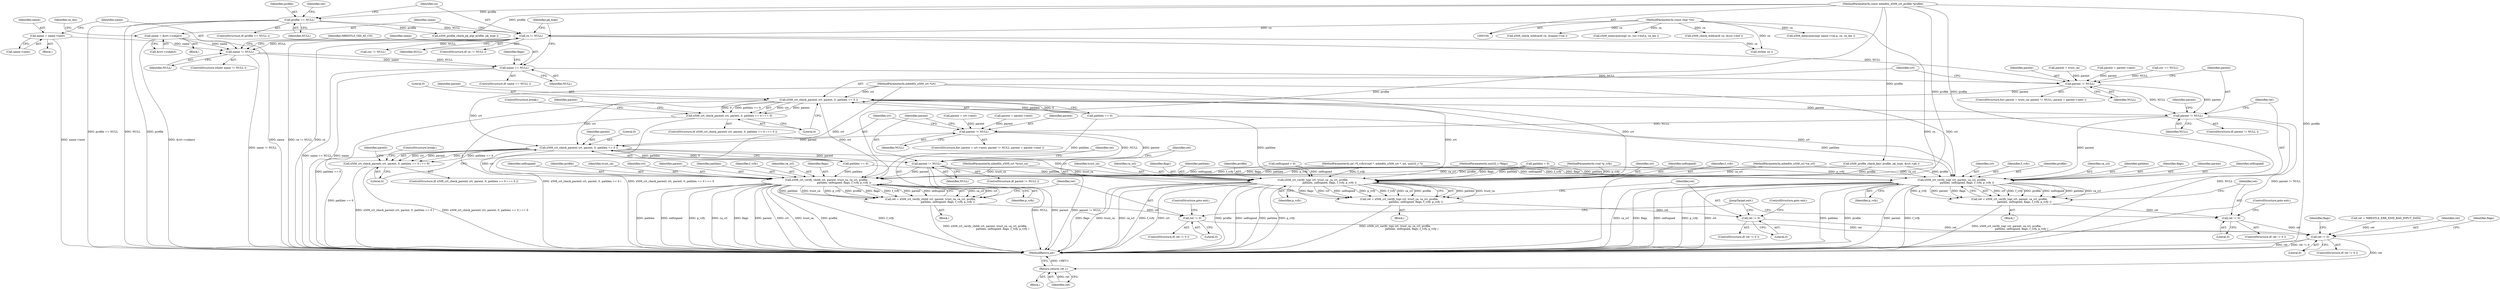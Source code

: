 digraph "0_mbedtls_d15795acd5074e0b44e71f7ede8bdfe1b48591fc@pointer" {
"1000312" [label="(Call,name == NULL)"];
"1000243" [label="(Call,name != NULL)"];
"1000306" [label="(Call,name = name->next)"];
"1000149" [label="(Call,name = &crt->subject)"];
"1000145" [label="(Call,cn != NULL)"];
"1000109" [label="(MethodParameterIn,const char *cn)"];
"1000136" [label="(Call,profile == NULL)"];
"1000108" [label="(MethodParameterIn,const mbedtls_x509_crt_profile *profile)"];
"1000354" [label="(Call,parent != NULL)"];
"1000365" [label="(Call,x509_crt_check_parent( crt, parent, 0, pathlen == 0 ))"];
"1000364" [label="(Call,x509_crt_check_parent( crt, parent, 0, pathlen == 0 ) == 0)"];
"1000375" [label="(Call,parent != NULL)"];
"1000381" [label="(Call,x509_crt_verify_top( crt, parent, ca_crl, profile,\n                                    pathlen, selfsigned, flags, f_vrfy, p_vrfy ))"];
"1000379" [label="(Call,ret = x509_crt_verify_top( crt, parent, ca_crl, profile,\n                                    pathlen, selfsigned, flags, f_vrfy, p_vrfy ))"];
"1000392" [label="(Call,ret != 0)"];
"1000467" [label="(Call,ret != 0)"];
"1000478" [label="(Return,return( ret );)"];
"1000404" [label="(Call,parent != NULL)"];
"1000414" [label="(Call,x509_crt_check_parent( crt, parent, 0, pathlen == 0 ))"];
"1000413" [label="(Call,x509_crt_check_parent( crt, parent, 0, pathlen == 0 ) == 0)"];
"1000424" [label="(Call,parent != NULL)"];
"1000430" [label="(Call,x509_crt_verify_child( crt, parent, trust_ca, ca_crl, profile,\n                                          pathlen, selfsigned, flags, f_vrfy, p_vrfy ))"];
"1000428" [label="(Call,ret = x509_crt_verify_child( crt, parent, trust_ca, ca_crl, profile,\n                                          pathlen, selfsigned, flags, f_vrfy, p_vrfy ))"];
"1000442" [label="(Call,ret != 0)"];
"1000450" [label="(Call,x509_crt_verify_top( crt, trust_ca, ca_crl, profile,\n                                        pathlen, selfsigned, flags, f_vrfy, p_vrfy ))"];
"1000448" [label="(Call,ret = x509_crt_verify_top( crt, trust_ca, ca_crl, profile,\n                                        pathlen, selfsigned, flags, f_vrfy, p_vrfy ))"];
"1000461" [label="(Call,ret != 0)"];
"1000483" [label="(Identifier,flags)"];
"1000393" [label="(Identifier,ret)"];
"1000140" [label="(Call,ret = MBEDTLS_ERR_X509_BAD_INPUT_DATA)"];
"1000412" [label="(ControlStructure,if( x509_crt_check_parent( crt, parent, 0, pathlen == 0 ) == 0 ))"];
"1000424" [label="(Call,parent != NULL)"];
"1000478" [label="(Return,return( ret );)"];
"1000136" [label="(Call,profile == NULL)"];
"1000415" [label="(Identifier,crt)"];
"1000468" [label="(Identifier,ret)"];
"1000147" [label="(Identifier,NULL)"];
"1000364" [label="(Call,x509_crt_check_parent( crt, parent, 0, pathlen == 0 ) == 0)"];
"1000408" [label="(Identifier,parent)"];
"1000298" [label="(Call,x509_check_wildcard( cn, &name->val ))"];
"1000378" [label="(Block,)"];
"1000437" [label="(Identifier,selfsigned)"];
"1000121" [label="(Call,selfsigned = 0)"];
"1000376" [label="(Identifier,parent)"];
"1000151" [label="(Call,&crt->subject)"];
"1000413" [label="(Call,x509_crt_check_parent( crt, parent, 0, pathlen == 0 ) == 0)"];
"1000470" [label="(Block,)"];
"1000443" [label="(Identifier,ret)"];
"1000135" [label="(ControlStructure,if( profile == NULL ))"];
"1000307" [label="(Identifier,name)"];
"1000313" [label="(Identifier,name)"];
"1000250" [label="(Identifier,MBEDTLS_OID_AT_CN)"];
"1000380" [label="(Identifier,ret)"];
"1000350" [label="(ControlStructure,for( parent = trust_ca; parent != NULL; parent = parent->next ))"];
"1000356" [label="(Identifier,NULL)"];
"1000141" [label="(Identifier,ret)"];
"1000105" [label="(MethodParameterIn,mbedtls_x509_crt *crt)"];
"1000244" [label="(Identifier,name)"];
"1000106" [label="(MethodParameterIn,mbedtls_x509_crt *trust_ca)"];
"1000363" [label="(ControlStructure,if( x509_crt_check_parent( crt, parent, 0, pathlen == 0 ) == 0 ))"];
"1000463" [label="(Literal,0)"];
"1000368" [label="(Literal,0)"];
"1000148" [label="(Block,)"];
"1000384" [label="(Identifier,ca_crl)"];
"1000392" [label="(Call,ret != 0)"];
"1000426" [label="(Identifier,NULL)"];
"1000435" [label="(Identifier,profile)"];
"1000405" [label="(Identifier,parent)"];
"1000447" [label="(Block,)"];
"1000338" [label="(Call,x509_profile_check_key( profile, pk_type, &crt->pk ))"];
"1000489" [label="(MethodReturn,int)"];
"1000243" [label="(Call,name != NULL)"];
"1000433" [label="(Identifier,trust_ca)"];
"1000462" [label="(Identifier,ret)"];
"1000355" [label="(Identifier,parent)"];
"1000431" [label="(Identifier,crt)"];
"1000365" [label="(Call,x509_crt_check_parent( crt, parent, 0, pathlen == 0 ))"];
"1000422" [label="(ControlStructure,break;)"];
"1000406" [label="(Identifier,NULL)"];
"1000149" [label="(Call,name = &crt->subject)"];
"1000460" [label="(ControlStructure,if( ret != 0 ))"];
"1000414" [label="(Call,x509_crt_check_parent( crt, parent, 0, pathlen == 0 ))"];
"1000358" [label="(Identifier,parent)"];
"1000386" [label="(Identifier,pathlen)"];
"1000465" [label="(JumpTarget,exit:)"];
"1000245" [label="(Identifier,NULL)"];
"1000379" [label="(Call,ret = x509_crt_verify_top( crt, parent, ca_crl, profile,\n                                    pathlen, selfsigned, flags, f_vrfy, p_vrfy ))"];
"1000429" [label="(Identifier,ret)"];
"1000111" [label="(MethodParameterIn,int (*f_vrfy)(void *, mbedtls_x509_crt *, int, uint32_t *))"];
"1000108" [label="(MethodParameterIn,const mbedtls_x509_crt_profile *profile)"];
"1000416" [label="(Identifier,parent)"];
"1000375" [label="(Call,parent != NULL)"];
"1000400" [label="(Identifier,parent)"];
"1000388" [label="(Identifier,flags)"];
"1000428" [label="(Call,ret = x509_crt_verify_child( crt, parent, trust_ca, ca_crl, profile,\n                                          pathlen, selfsigned, flags, f_vrfy, p_vrfy ))"];
"1000383" [label="(Identifier,parent)"];
"1000137" [label="(Identifier,profile)"];
"1000464" [label="(ControlStructure,goto exit;)"];
"1000469" [label="(Literal,0)"];
"1000387" [label="(Identifier,selfsigned)"];
"1000317" [label="(Identifier,flags)"];
"1000306" [label="(Call,name = name->next)"];
"1000367" [label="(Identifier,parent)"];
"1000110" [label="(MethodParameterIn,uint32_t *flags)"];
"1000479" [label="(Identifier,ret)"];
"1000432" [label="(Identifier,parent)"];
"1000117" [label="(Call,pathlen = 0)"];
"1000459" [label="(Identifier,p_vrfy)"];
"1000109" [label="(MethodParameterIn,const char *cn)"];
"1000466" [label="(ControlStructure,if( ret != 0 ))"];
"1000390" [label="(Identifier,p_vrfy)"];
"1000399" [label="(Call,parent = crt->next)"];
"1000473" [label="(Identifier,flags)"];
"1000112" [label="(MethodParameterIn,void *p_vrfy)"];
"1000382" [label="(Identifier,crt)"];
"1000187" [label="(Call,x509_memcasecmp( cn, cur->buf.p, cn_len ))"];
"1000451" [label="(Identifier,crt)"];
"1000389" [label="(Identifier,f_vrfy)"];
"1000138" [label="(Identifier,NULL)"];
"1000441" [label="(ControlStructure,if( ret != 0 ))"];
"1000146" [label="(Identifier,cn)"];
"1000328" [label="(Call,x509_profile_check_pk_alg( profile, pk_type ))"];
"1000427" [label="(Block,)"];
"1000436" [label="(Identifier,pathlen)"];
"1000156" [label="(Identifier,cn_len)"];
"1000351" [label="(Call,parent = trust_ca)"];
"1000242" [label="(ControlStructure,while( name != NULL ))"];
"1000357" [label="(Call,parent = parent->next)"];
"1000456" [label="(Identifier,selfsigned)"];
"1000407" [label="(Call,parent = parent->next)"];
"1000461" [label="(Call,ret != 0)"];
"1000448" [label="(Call,ret = x509_crt_verify_top( crt, trust_ca, ca_crl, profile,\n                                        pathlen, selfsigned, flags, f_vrfy, p_vrfy ))"];
"1000449" [label="(Identifier,ret)"];
"1000458" [label="(Identifier,f_vrfy)"];
"1000395" [label="(ControlStructure,goto exit;)"];
"1000107" [label="(MethodParameterIn,mbedtls_x509_crl *ca_crl)"];
"1000150" [label="(Identifier,name)"];
"1000157" [label="(Call,strlen( cn ))"];
"1000452" [label="(Identifier,trust_ca)"];
"1000381" [label="(Call,x509_crt_verify_top( crt, parent, ca_crl, profile,\n                                    pathlen, selfsigned, flags, f_vrfy, p_vrfy ))"];
"1000453" [label="(Identifier,ca_crl)"];
"1000457" [label="(Identifier,flags)"];
"1000246" [label="(Block,)"];
"1000218" [label="(Call,x509_check_wildcard( cn, &cur->buf ))"];
"1000430" [label="(Call,x509_crt_verify_child( crt, parent, trust_ca, ca_crl, profile,\n                                          pathlen, selfsigned, flags, f_vrfy, p_vrfy ))"];
"1000467" [label="(Call,ret != 0)"];
"1000418" [label="(Call,pathlen == 0)"];
"1000354" [label="(Call,parent != NULL)"];
"1000233" [label="(Call,cur == NULL)"];
"1000267" [label="(Call,x509_memcasecmp( name->val.p, cn, cn_len ))"];
"1000425" [label="(Identifier,parent)"];
"1000439" [label="(Identifier,f_vrfy)"];
"1000442" [label="(Call,ret != 0)"];
"1000311" [label="(ControlStructure,if( name == NULL ))"];
"1000312" [label="(Call,name == NULL)"];
"1000404" [label="(Call,parent != NULL)"];
"1000369" [label="(Call,pathlen == 0)"];
"1000366" [label="(Identifier,crt)"];
"1000145" [label="(Call,cn != NULL)"];
"1000320" [label="(Identifier,pk_type)"];
"1000394" [label="(Literal,0)"];
"1000445" [label="(ControlStructure,goto exit;)"];
"1000450" [label="(Call,x509_crt_verify_top( crt, trust_ca, ca_crl, profile,\n                                        pathlen, selfsigned, flags, f_vrfy, p_vrfy ))"];
"1000144" [label="(ControlStructure,if( cn != NULL ))"];
"1000444" [label="(Literal,0)"];
"1000434" [label="(Identifier,ca_crl)"];
"1000440" [label="(Identifier,p_vrfy)"];
"1000372" [label="(Literal,0)"];
"1000421" [label="(Literal,0)"];
"1000417" [label="(Literal,0)"];
"1000173" [label="(Call,cur != NULL)"];
"1000455" [label="(Identifier,pathlen)"];
"1000398" [label="(ControlStructure,for( parent = crt->next; parent != NULL; parent = parent->next ))"];
"1000454" [label="(Identifier,profile)"];
"1000438" [label="(Identifier,flags)"];
"1000391" [label="(ControlStructure,if( ret != 0 ))"];
"1000423" [label="(ControlStructure,if( parent != NULL ))"];
"1000385" [label="(Identifier,profile)"];
"1000377" [label="(Identifier,NULL)"];
"1000314" [label="(Identifier,NULL)"];
"1000374" [label="(ControlStructure,if( parent != NULL ))"];
"1000373" [label="(ControlStructure,break;)"];
"1000308" [label="(Call,name->next)"];
"1000312" -> "1000311"  [label="AST: "];
"1000312" -> "1000314"  [label="CFG: "];
"1000313" -> "1000312"  [label="AST: "];
"1000314" -> "1000312"  [label="AST: "];
"1000317" -> "1000312"  [label="CFG: "];
"1000320" -> "1000312"  [label="CFG: "];
"1000312" -> "1000489"  [label="DDG: name == NULL"];
"1000312" -> "1000489"  [label="DDG: name"];
"1000243" -> "1000312"  [label="DDG: name"];
"1000243" -> "1000312"  [label="DDG: NULL"];
"1000312" -> "1000354"  [label="DDG: NULL"];
"1000243" -> "1000242"  [label="AST: "];
"1000243" -> "1000245"  [label="CFG: "];
"1000244" -> "1000243"  [label="AST: "];
"1000245" -> "1000243"  [label="AST: "];
"1000250" -> "1000243"  [label="CFG: "];
"1000313" -> "1000243"  [label="CFG: "];
"1000243" -> "1000489"  [label="DDG: name != NULL"];
"1000306" -> "1000243"  [label="DDG: name"];
"1000149" -> "1000243"  [label="DDG: name"];
"1000145" -> "1000243"  [label="DDG: NULL"];
"1000306" -> "1000246"  [label="AST: "];
"1000306" -> "1000308"  [label="CFG: "];
"1000307" -> "1000306"  [label="AST: "];
"1000308" -> "1000306"  [label="AST: "];
"1000244" -> "1000306"  [label="CFG: "];
"1000306" -> "1000489"  [label="DDG: name->next"];
"1000149" -> "1000148"  [label="AST: "];
"1000149" -> "1000151"  [label="CFG: "];
"1000150" -> "1000149"  [label="AST: "];
"1000151" -> "1000149"  [label="AST: "];
"1000156" -> "1000149"  [label="CFG: "];
"1000149" -> "1000489"  [label="DDG: &crt->subject"];
"1000149" -> "1000489"  [label="DDG: name"];
"1000145" -> "1000144"  [label="AST: "];
"1000145" -> "1000147"  [label="CFG: "];
"1000146" -> "1000145"  [label="AST: "];
"1000147" -> "1000145"  [label="AST: "];
"1000150" -> "1000145"  [label="CFG: "];
"1000320" -> "1000145"  [label="CFG: "];
"1000145" -> "1000489"  [label="DDG: cn != NULL"];
"1000145" -> "1000489"  [label="DDG: cn"];
"1000109" -> "1000145"  [label="DDG: cn"];
"1000136" -> "1000145"  [label="DDG: NULL"];
"1000145" -> "1000157"  [label="DDG: cn"];
"1000145" -> "1000173"  [label="DDG: NULL"];
"1000145" -> "1000354"  [label="DDG: NULL"];
"1000109" -> "1000104"  [label="AST: "];
"1000109" -> "1000489"  [label="DDG: cn"];
"1000109" -> "1000157"  [label="DDG: cn"];
"1000109" -> "1000187"  [label="DDG: cn"];
"1000109" -> "1000218"  [label="DDG: cn"];
"1000109" -> "1000267"  [label="DDG: cn"];
"1000109" -> "1000298"  [label="DDG: cn"];
"1000136" -> "1000135"  [label="AST: "];
"1000136" -> "1000138"  [label="CFG: "];
"1000137" -> "1000136"  [label="AST: "];
"1000138" -> "1000136"  [label="AST: "];
"1000141" -> "1000136"  [label="CFG: "];
"1000146" -> "1000136"  [label="CFG: "];
"1000136" -> "1000489"  [label="DDG: profile == NULL"];
"1000136" -> "1000489"  [label="DDG: NULL"];
"1000136" -> "1000489"  [label="DDG: profile"];
"1000108" -> "1000136"  [label="DDG: profile"];
"1000136" -> "1000328"  [label="DDG: profile"];
"1000108" -> "1000104"  [label="AST: "];
"1000108" -> "1000489"  [label="DDG: profile"];
"1000108" -> "1000328"  [label="DDG: profile"];
"1000108" -> "1000338"  [label="DDG: profile"];
"1000108" -> "1000381"  [label="DDG: profile"];
"1000108" -> "1000430"  [label="DDG: profile"];
"1000108" -> "1000450"  [label="DDG: profile"];
"1000354" -> "1000350"  [label="AST: "];
"1000354" -> "1000356"  [label="CFG: "];
"1000355" -> "1000354"  [label="AST: "];
"1000356" -> "1000354"  [label="AST: "];
"1000366" -> "1000354"  [label="CFG: "];
"1000376" -> "1000354"  [label="CFG: "];
"1000357" -> "1000354"  [label="DDG: parent"];
"1000351" -> "1000354"  [label="DDG: parent"];
"1000233" -> "1000354"  [label="DDG: NULL"];
"1000354" -> "1000365"  [label="DDG: parent"];
"1000354" -> "1000375"  [label="DDG: parent"];
"1000354" -> "1000375"  [label="DDG: NULL"];
"1000365" -> "1000364"  [label="AST: "];
"1000365" -> "1000369"  [label="CFG: "];
"1000366" -> "1000365"  [label="AST: "];
"1000367" -> "1000365"  [label="AST: "];
"1000368" -> "1000365"  [label="AST: "];
"1000369" -> "1000365"  [label="AST: "];
"1000372" -> "1000365"  [label="CFG: "];
"1000365" -> "1000489"  [label="DDG: pathlen == 0"];
"1000365" -> "1000364"  [label="DDG: crt"];
"1000365" -> "1000364"  [label="DDG: parent"];
"1000365" -> "1000364"  [label="DDG: 0"];
"1000365" -> "1000364"  [label="DDG: pathlen == 0"];
"1000105" -> "1000365"  [label="DDG: crt"];
"1000369" -> "1000365"  [label="DDG: pathlen"];
"1000369" -> "1000365"  [label="DDG: 0"];
"1000365" -> "1000375"  [label="DDG: parent"];
"1000365" -> "1000381"  [label="DDG: crt"];
"1000365" -> "1000414"  [label="DDG: crt"];
"1000365" -> "1000430"  [label="DDG: crt"];
"1000365" -> "1000450"  [label="DDG: crt"];
"1000364" -> "1000363"  [label="AST: "];
"1000364" -> "1000372"  [label="CFG: "];
"1000372" -> "1000364"  [label="AST: "];
"1000373" -> "1000364"  [label="CFG: "];
"1000358" -> "1000364"  [label="CFG: "];
"1000364" -> "1000489"  [label="DDG: x509_crt_check_parent( crt, parent, 0, pathlen == 0 )"];
"1000364" -> "1000489"  [label="DDG: x509_crt_check_parent( crt, parent, 0, pathlen == 0 ) == 0"];
"1000375" -> "1000374"  [label="AST: "];
"1000375" -> "1000377"  [label="CFG: "];
"1000376" -> "1000375"  [label="AST: "];
"1000377" -> "1000375"  [label="AST: "];
"1000380" -> "1000375"  [label="CFG: "];
"1000400" -> "1000375"  [label="CFG: "];
"1000375" -> "1000489"  [label="DDG: NULL"];
"1000375" -> "1000489"  [label="DDG: parent != NULL"];
"1000375" -> "1000381"  [label="DDG: parent"];
"1000375" -> "1000404"  [label="DDG: NULL"];
"1000381" -> "1000379"  [label="AST: "];
"1000381" -> "1000390"  [label="CFG: "];
"1000382" -> "1000381"  [label="AST: "];
"1000383" -> "1000381"  [label="AST: "];
"1000384" -> "1000381"  [label="AST: "];
"1000385" -> "1000381"  [label="AST: "];
"1000386" -> "1000381"  [label="AST: "];
"1000387" -> "1000381"  [label="AST: "];
"1000388" -> "1000381"  [label="AST: "];
"1000389" -> "1000381"  [label="AST: "];
"1000390" -> "1000381"  [label="AST: "];
"1000379" -> "1000381"  [label="CFG: "];
"1000381" -> "1000489"  [label="DDG: parent"];
"1000381" -> "1000489"  [label="DDG: f_vrfy"];
"1000381" -> "1000489"  [label="DDG: ca_crl"];
"1000381" -> "1000489"  [label="DDG: flags"];
"1000381" -> "1000489"  [label="DDG: selfsigned"];
"1000381" -> "1000489"  [label="DDG: p_vrfy"];
"1000381" -> "1000489"  [label="DDG: crt"];
"1000381" -> "1000489"  [label="DDG: pathlen"];
"1000381" -> "1000489"  [label="DDG: profile"];
"1000381" -> "1000379"  [label="DDG: crt"];
"1000381" -> "1000379"  [label="DDG: f_vrfy"];
"1000381" -> "1000379"  [label="DDG: profile"];
"1000381" -> "1000379"  [label="DDG: selfsigned"];
"1000381" -> "1000379"  [label="DDG: pathlen"];
"1000381" -> "1000379"  [label="DDG: ca_crl"];
"1000381" -> "1000379"  [label="DDG: p_vrfy"];
"1000381" -> "1000379"  [label="DDG: parent"];
"1000381" -> "1000379"  [label="DDG: flags"];
"1000105" -> "1000381"  [label="DDG: crt"];
"1000107" -> "1000381"  [label="DDG: ca_crl"];
"1000338" -> "1000381"  [label="DDG: profile"];
"1000369" -> "1000381"  [label="DDG: pathlen"];
"1000117" -> "1000381"  [label="DDG: pathlen"];
"1000121" -> "1000381"  [label="DDG: selfsigned"];
"1000110" -> "1000381"  [label="DDG: flags"];
"1000111" -> "1000381"  [label="DDG: f_vrfy"];
"1000112" -> "1000381"  [label="DDG: p_vrfy"];
"1000379" -> "1000378"  [label="AST: "];
"1000380" -> "1000379"  [label="AST: "];
"1000393" -> "1000379"  [label="CFG: "];
"1000379" -> "1000489"  [label="DDG: x509_crt_verify_top( crt, parent, ca_crl, profile,\n                                    pathlen, selfsigned, flags, f_vrfy, p_vrfy )"];
"1000379" -> "1000392"  [label="DDG: ret"];
"1000392" -> "1000391"  [label="AST: "];
"1000392" -> "1000394"  [label="CFG: "];
"1000393" -> "1000392"  [label="AST: "];
"1000394" -> "1000392"  [label="AST: "];
"1000395" -> "1000392"  [label="CFG: "];
"1000465" -> "1000392"  [label="CFG: "];
"1000392" -> "1000467"  [label="DDG: ret"];
"1000467" -> "1000466"  [label="AST: "];
"1000467" -> "1000469"  [label="CFG: "];
"1000468" -> "1000467"  [label="AST: "];
"1000469" -> "1000467"  [label="AST: "];
"1000473" -> "1000467"  [label="CFG: "];
"1000483" -> "1000467"  [label="CFG: "];
"1000467" -> "1000489"  [label="DDG: ret"];
"1000467" -> "1000489"  [label="DDG: ret != 0"];
"1000442" -> "1000467"  [label="DDG: ret"];
"1000140" -> "1000467"  [label="DDG: ret"];
"1000461" -> "1000467"  [label="DDG: ret"];
"1000467" -> "1000478"  [label="DDG: ret"];
"1000478" -> "1000470"  [label="AST: "];
"1000478" -> "1000479"  [label="CFG: "];
"1000479" -> "1000478"  [label="AST: "];
"1000489" -> "1000478"  [label="CFG: "];
"1000478" -> "1000489"  [label="DDG: <RET>"];
"1000479" -> "1000478"  [label="DDG: ret"];
"1000404" -> "1000398"  [label="AST: "];
"1000404" -> "1000406"  [label="CFG: "];
"1000405" -> "1000404"  [label="AST: "];
"1000406" -> "1000404"  [label="AST: "];
"1000415" -> "1000404"  [label="CFG: "];
"1000425" -> "1000404"  [label="CFG: "];
"1000407" -> "1000404"  [label="DDG: parent"];
"1000399" -> "1000404"  [label="DDG: parent"];
"1000404" -> "1000414"  [label="DDG: parent"];
"1000404" -> "1000424"  [label="DDG: parent"];
"1000404" -> "1000424"  [label="DDG: NULL"];
"1000414" -> "1000413"  [label="AST: "];
"1000414" -> "1000418"  [label="CFG: "];
"1000415" -> "1000414"  [label="AST: "];
"1000416" -> "1000414"  [label="AST: "];
"1000417" -> "1000414"  [label="AST: "];
"1000418" -> "1000414"  [label="AST: "];
"1000421" -> "1000414"  [label="CFG: "];
"1000414" -> "1000489"  [label="DDG: pathlen == 0"];
"1000414" -> "1000413"  [label="DDG: crt"];
"1000414" -> "1000413"  [label="DDG: parent"];
"1000414" -> "1000413"  [label="DDG: 0"];
"1000414" -> "1000413"  [label="DDG: pathlen == 0"];
"1000105" -> "1000414"  [label="DDG: crt"];
"1000418" -> "1000414"  [label="DDG: pathlen"];
"1000418" -> "1000414"  [label="DDG: 0"];
"1000414" -> "1000424"  [label="DDG: parent"];
"1000414" -> "1000430"  [label="DDG: crt"];
"1000414" -> "1000450"  [label="DDG: crt"];
"1000413" -> "1000412"  [label="AST: "];
"1000413" -> "1000421"  [label="CFG: "];
"1000421" -> "1000413"  [label="AST: "];
"1000422" -> "1000413"  [label="CFG: "];
"1000408" -> "1000413"  [label="CFG: "];
"1000413" -> "1000489"  [label="DDG: x509_crt_check_parent( crt, parent, 0, pathlen == 0 )"];
"1000413" -> "1000489"  [label="DDG: x509_crt_check_parent( crt, parent, 0, pathlen == 0 ) == 0"];
"1000424" -> "1000423"  [label="AST: "];
"1000424" -> "1000426"  [label="CFG: "];
"1000425" -> "1000424"  [label="AST: "];
"1000426" -> "1000424"  [label="AST: "];
"1000429" -> "1000424"  [label="CFG: "];
"1000449" -> "1000424"  [label="CFG: "];
"1000424" -> "1000489"  [label="DDG: NULL"];
"1000424" -> "1000489"  [label="DDG: parent"];
"1000424" -> "1000489"  [label="DDG: parent != NULL"];
"1000424" -> "1000430"  [label="DDG: parent"];
"1000430" -> "1000428"  [label="AST: "];
"1000430" -> "1000440"  [label="CFG: "];
"1000431" -> "1000430"  [label="AST: "];
"1000432" -> "1000430"  [label="AST: "];
"1000433" -> "1000430"  [label="AST: "];
"1000434" -> "1000430"  [label="AST: "];
"1000435" -> "1000430"  [label="AST: "];
"1000436" -> "1000430"  [label="AST: "];
"1000437" -> "1000430"  [label="AST: "];
"1000438" -> "1000430"  [label="AST: "];
"1000439" -> "1000430"  [label="AST: "];
"1000440" -> "1000430"  [label="AST: "];
"1000428" -> "1000430"  [label="CFG: "];
"1000430" -> "1000489"  [label="DDG: pathlen"];
"1000430" -> "1000489"  [label="DDG: selfsigned"];
"1000430" -> "1000489"  [label="DDG: p_vrfy"];
"1000430" -> "1000489"  [label="DDG: ca_crl"];
"1000430" -> "1000489"  [label="DDG: flags"];
"1000430" -> "1000489"  [label="DDG: parent"];
"1000430" -> "1000489"  [label="DDG: crt"];
"1000430" -> "1000489"  [label="DDG: trust_ca"];
"1000430" -> "1000489"  [label="DDG: profile"];
"1000430" -> "1000489"  [label="DDG: f_vrfy"];
"1000430" -> "1000428"  [label="DDG: ca_crl"];
"1000430" -> "1000428"  [label="DDG: crt"];
"1000430" -> "1000428"  [label="DDG: pathlen"];
"1000430" -> "1000428"  [label="DDG: trust_ca"];
"1000430" -> "1000428"  [label="DDG: p_vrfy"];
"1000430" -> "1000428"  [label="DDG: profile"];
"1000430" -> "1000428"  [label="DDG: flags"];
"1000430" -> "1000428"  [label="DDG: f_vrfy"];
"1000430" -> "1000428"  [label="DDG: parent"];
"1000430" -> "1000428"  [label="DDG: selfsigned"];
"1000105" -> "1000430"  [label="DDG: crt"];
"1000106" -> "1000430"  [label="DDG: trust_ca"];
"1000107" -> "1000430"  [label="DDG: ca_crl"];
"1000338" -> "1000430"  [label="DDG: profile"];
"1000369" -> "1000430"  [label="DDG: pathlen"];
"1000117" -> "1000430"  [label="DDG: pathlen"];
"1000418" -> "1000430"  [label="DDG: pathlen"];
"1000121" -> "1000430"  [label="DDG: selfsigned"];
"1000110" -> "1000430"  [label="DDG: flags"];
"1000111" -> "1000430"  [label="DDG: f_vrfy"];
"1000112" -> "1000430"  [label="DDG: p_vrfy"];
"1000428" -> "1000427"  [label="AST: "];
"1000429" -> "1000428"  [label="AST: "];
"1000443" -> "1000428"  [label="CFG: "];
"1000428" -> "1000489"  [label="DDG: x509_crt_verify_child( crt, parent, trust_ca, ca_crl, profile,\n                                          pathlen, selfsigned, flags, f_vrfy, p_vrfy )"];
"1000428" -> "1000442"  [label="DDG: ret"];
"1000442" -> "1000441"  [label="AST: "];
"1000442" -> "1000444"  [label="CFG: "];
"1000443" -> "1000442"  [label="AST: "];
"1000444" -> "1000442"  [label="AST: "];
"1000445" -> "1000442"  [label="CFG: "];
"1000465" -> "1000442"  [label="CFG: "];
"1000450" -> "1000448"  [label="AST: "];
"1000450" -> "1000459"  [label="CFG: "];
"1000451" -> "1000450"  [label="AST: "];
"1000452" -> "1000450"  [label="AST: "];
"1000453" -> "1000450"  [label="AST: "];
"1000454" -> "1000450"  [label="AST: "];
"1000455" -> "1000450"  [label="AST: "];
"1000456" -> "1000450"  [label="AST: "];
"1000457" -> "1000450"  [label="AST: "];
"1000458" -> "1000450"  [label="AST: "];
"1000459" -> "1000450"  [label="AST: "];
"1000448" -> "1000450"  [label="CFG: "];
"1000450" -> "1000489"  [label="DDG: pathlen"];
"1000450" -> "1000489"  [label="DDG: p_vrfy"];
"1000450" -> "1000489"  [label="DDG: flags"];
"1000450" -> "1000489"  [label="DDG: trust_ca"];
"1000450" -> "1000489"  [label="DDG: ca_crl"];
"1000450" -> "1000489"  [label="DDG: f_vrfy"];
"1000450" -> "1000489"  [label="DDG: crt"];
"1000450" -> "1000489"  [label="DDG: profile"];
"1000450" -> "1000489"  [label="DDG: selfsigned"];
"1000450" -> "1000448"  [label="DDG: pathlen"];
"1000450" -> "1000448"  [label="DDG: trust_ca"];
"1000450" -> "1000448"  [label="DDG: flags"];
"1000450" -> "1000448"  [label="DDG: crt"];
"1000450" -> "1000448"  [label="DDG: selfsigned"];
"1000450" -> "1000448"  [label="DDG: p_vrfy"];
"1000450" -> "1000448"  [label="DDG: f_vrfy"];
"1000450" -> "1000448"  [label="DDG: ca_crl"];
"1000450" -> "1000448"  [label="DDG: profile"];
"1000105" -> "1000450"  [label="DDG: crt"];
"1000106" -> "1000450"  [label="DDG: trust_ca"];
"1000107" -> "1000450"  [label="DDG: ca_crl"];
"1000338" -> "1000450"  [label="DDG: profile"];
"1000369" -> "1000450"  [label="DDG: pathlen"];
"1000117" -> "1000450"  [label="DDG: pathlen"];
"1000418" -> "1000450"  [label="DDG: pathlen"];
"1000121" -> "1000450"  [label="DDG: selfsigned"];
"1000110" -> "1000450"  [label="DDG: flags"];
"1000111" -> "1000450"  [label="DDG: f_vrfy"];
"1000112" -> "1000450"  [label="DDG: p_vrfy"];
"1000448" -> "1000447"  [label="AST: "];
"1000449" -> "1000448"  [label="AST: "];
"1000462" -> "1000448"  [label="CFG: "];
"1000448" -> "1000489"  [label="DDG: x509_crt_verify_top( crt, trust_ca, ca_crl, profile,\n                                        pathlen, selfsigned, flags, f_vrfy, p_vrfy )"];
"1000448" -> "1000461"  [label="DDG: ret"];
"1000461" -> "1000460"  [label="AST: "];
"1000461" -> "1000463"  [label="CFG: "];
"1000462" -> "1000461"  [label="AST: "];
"1000463" -> "1000461"  [label="AST: "];
"1000464" -> "1000461"  [label="CFG: "];
"1000465" -> "1000461"  [label="CFG: "];
}
